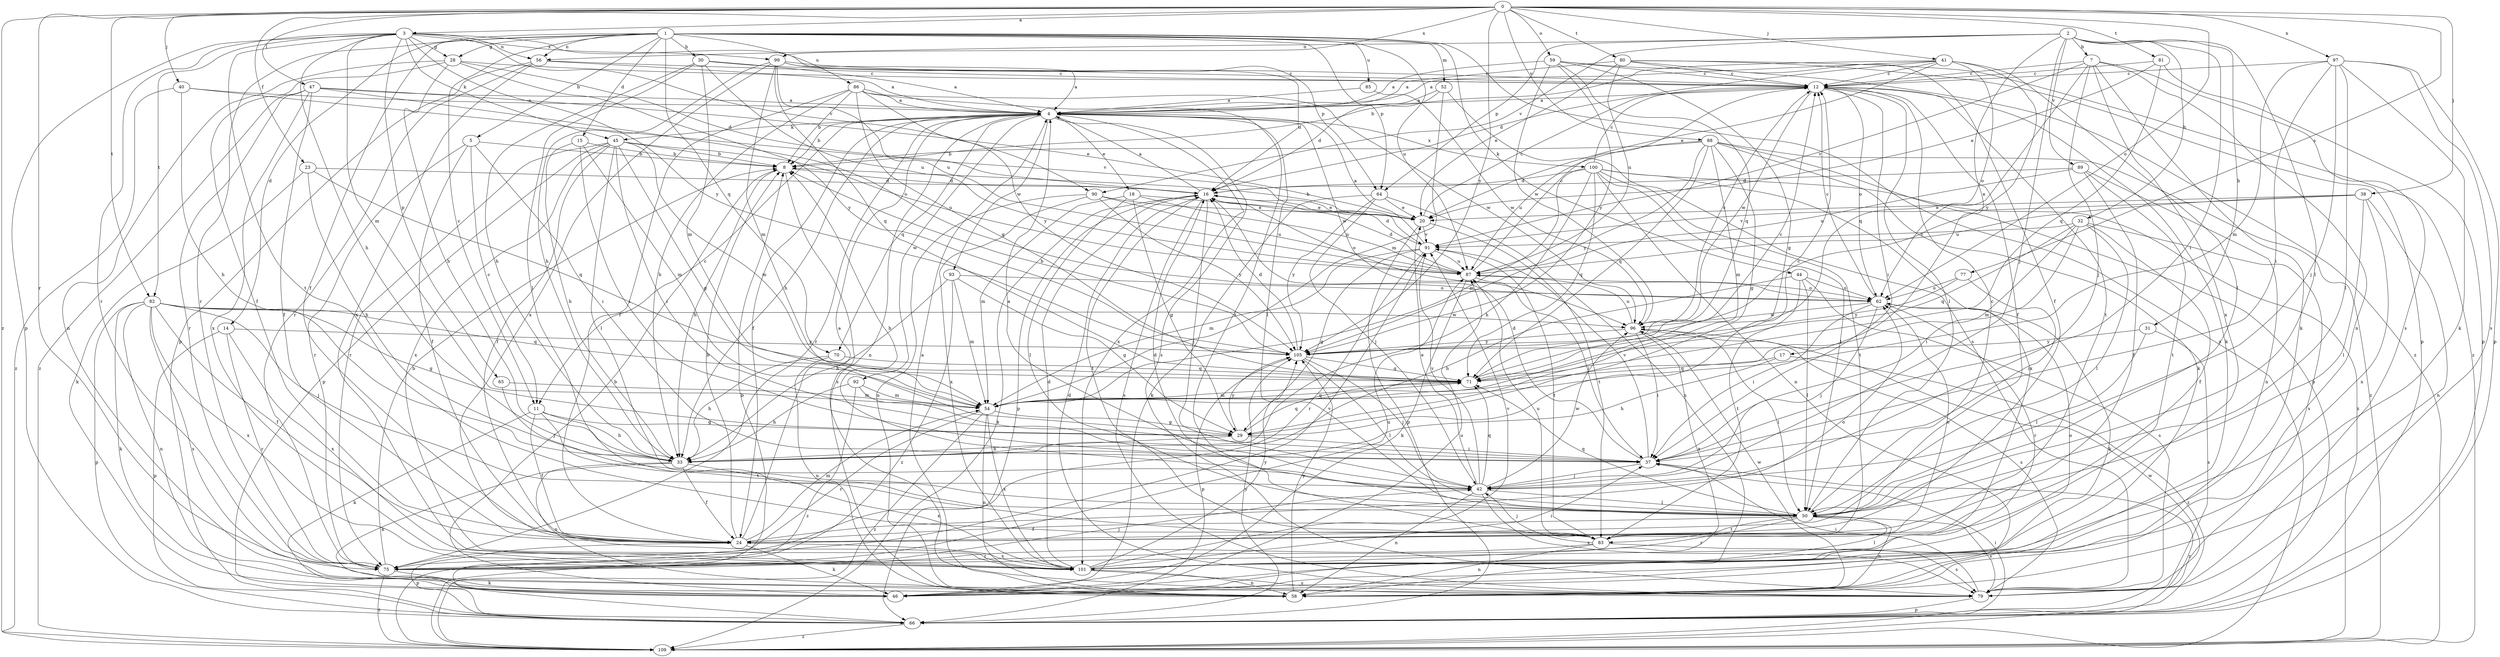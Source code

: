 strict digraph  {
0;
1;
2;
3;
4;
5;
7;
8;
11;
12;
14;
15;
16;
17;
18;
20;
23;
24;
28;
29;
30;
31;
32;
33;
37;
38;
40;
41;
42;
44;
45;
46;
47;
50;
52;
54;
56;
58;
59;
62;
64;
65;
66;
70;
71;
75;
77;
79;
80;
81;
82;
83;
85;
86;
87;
88;
89;
90;
91;
92;
93;
96;
97;
99;
100;
101;
105;
109;
0 -> 3  [label=a];
0 -> 23  [label=f];
0 -> 38  [label=j];
0 -> 40  [label=j];
0 -> 41  [label=j];
0 -> 47  [label=l];
0 -> 59  [label=o];
0 -> 62  [label=o];
0 -> 75  [label=r];
0 -> 77  [label=s];
0 -> 80  [label=t];
0 -> 81  [label=t];
0 -> 82  [label=t];
0 -> 88  [label=v];
0 -> 97  [label=x];
0 -> 99  [label=x];
0 -> 105  [label=y];
0 -> 109  [label=z];
1 -> 5  [label=b];
1 -> 11  [label=c];
1 -> 14  [label=d];
1 -> 15  [label=d];
1 -> 24  [label=f];
1 -> 28  [label=g];
1 -> 30  [label=h];
1 -> 44  [label=k];
1 -> 52  [label=m];
1 -> 56  [label=n];
1 -> 64  [label=p];
1 -> 70  [label=q];
1 -> 75  [label=r];
1 -> 85  [label=u];
1 -> 86  [label=u];
1 -> 87  [label=u];
1 -> 109  [label=z];
2 -> 7  [label=b];
2 -> 17  [label=e];
2 -> 31  [label=h];
2 -> 32  [label=h];
2 -> 37  [label=i];
2 -> 42  [label=j];
2 -> 50  [label=l];
2 -> 56  [label=n];
2 -> 64  [label=p];
2 -> 89  [label=v];
2 -> 90  [label=v];
3 -> 28  [label=g];
3 -> 33  [label=h];
3 -> 45  [label=k];
3 -> 54  [label=m];
3 -> 56  [label=n];
3 -> 64  [label=p];
3 -> 65  [label=p];
3 -> 66  [label=p];
3 -> 75  [label=r];
3 -> 82  [label=t];
3 -> 83  [label=t];
3 -> 90  [label=v];
3 -> 99  [label=x];
3 -> 105  [label=y];
4 -> 8  [label=b];
4 -> 11  [label=c];
4 -> 18  [label=e];
4 -> 24  [label=f];
4 -> 33  [label=h];
4 -> 45  [label=k];
4 -> 50  [label=l];
4 -> 58  [label=n];
4 -> 70  [label=q];
4 -> 75  [label=r];
4 -> 79  [label=s];
4 -> 92  [label=w];
4 -> 93  [label=w];
4 -> 96  [label=w];
4 -> 100  [label=x];
4 -> 101  [label=x];
5 -> 8  [label=b];
5 -> 11  [label=c];
5 -> 24  [label=f];
5 -> 37  [label=i];
5 -> 75  [label=r];
7 -> 12  [label=c];
7 -> 42  [label=j];
7 -> 46  [label=k];
7 -> 58  [label=n];
7 -> 71  [label=q];
7 -> 79  [label=s];
7 -> 91  [label=v];
7 -> 101  [label=x];
8 -> 16  [label=d];
8 -> 33  [label=h];
8 -> 79  [label=s];
11 -> 24  [label=f];
11 -> 29  [label=g];
11 -> 33  [label=h];
11 -> 46  [label=k];
11 -> 83  [label=t];
12 -> 4  [label=a];
12 -> 24  [label=f];
12 -> 37  [label=i];
12 -> 46  [label=k];
12 -> 50  [label=l];
12 -> 62  [label=o];
12 -> 83  [label=t];
12 -> 96  [label=w];
14 -> 66  [label=p];
14 -> 75  [label=r];
14 -> 101  [label=x];
14 -> 105  [label=y];
15 -> 8  [label=b];
15 -> 33  [label=h];
15 -> 37  [label=i];
15 -> 54  [label=m];
16 -> 4  [label=a];
16 -> 20  [label=e];
16 -> 42  [label=j];
16 -> 62  [label=o];
16 -> 66  [label=p];
16 -> 79  [label=s];
16 -> 83  [label=t];
16 -> 109  [label=z];
17 -> 33  [label=h];
17 -> 71  [label=q];
17 -> 109  [label=z];
18 -> 20  [label=e];
18 -> 29  [label=g];
18 -> 50  [label=l];
18 -> 54  [label=m];
18 -> 87  [label=u];
20 -> 8  [label=b];
20 -> 12  [label=c];
20 -> 66  [label=p];
20 -> 83  [label=t];
20 -> 91  [label=v];
23 -> 16  [label=d];
23 -> 33  [label=h];
23 -> 46  [label=k];
23 -> 71  [label=q];
24 -> 4  [label=a];
24 -> 8  [label=b];
24 -> 46  [label=k];
24 -> 54  [label=m];
24 -> 62  [label=o];
24 -> 66  [label=p];
24 -> 101  [label=x];
28 -> 12  [label=c];
28 -> 16  [label=d];
28 -> 24  [label=f];
28 -> 33  [label=h];
28 -> 58  [label=n];
28 -> 105  [label=y];
29 -> 12  [label=c];
29 -> 33  [label=h];
29 -> 37  [label=i];
29 -> 71  [label=q];
29 -> 105  [label=y];
30 -> 4  [label=a];
30 -> 12  [label=c];
30 -> 33  [label=h];
30 -> 50  [label=l];
30 -> 54  [label=m];
30 -> 87  [label=u];
31 -> 50  [label=l];
31 -> 79  [label=s];
31 -> 105  [label=y];
32 -> 24  [label=f];
32 -> 37  [label=i];
32 -> 50  [label=l];
32 -> 54  [label=m];
32 -> 71  [label=q];
32 -> 79  [label=s];
32 -> 91  [label=v];
33 -> 24  [label=f];
33 -> 46  [label=k];
33 -> 58  [label=n];
33 -> 101  [label=x];
37 -> 16  [label=d];
37 -> 42  [label=j];
37 -> 91  [label=v];
37 -> 109  [label=z];
38 -> 20  [label=e];
38 -> 50  [label=l];
38 -> 58  [label=n];
38 -> 87  [label=u];
38 -> 91  [label=v];
38 -> 101  [label=x];
40 -> 4  [label=a];
40 -> 33  [label=h];
40 -> 91  [label=v];
40 -> 109  [label=z];
41 -> 4  [label=a];
41 -> 8  [label=b];
41 -> 12  [label=c];
41 -> 16  [label=d];
41 -> 20  [label=e];
41 -> 50  [label=l];
41 -> 62  [label=o];
41 -> 105  [label=y];
42 -> 4  [label=a];
42 -> 8  [label=b];
42 -> 20  [label=e];
42 -> 50  [label=l];
42 -> 58  [label=n];
42 -> 71  [label=q];
42 -> 79  [label=s];
42 -> 91  [label=v];
42 -> 96  [label=w];
44 -> 33  [label=h];
44 -> 50  [label=l];
44 -> 62  [label=o];
44 -> 79  [label=s];
44 -> 83  [label=t];
45 -> 8  [label=b];
45 -> 24  [label=f];
45 -> 29  [label=g];
45 -> 37  [label=i];
45 -> 50  [label=l];
45 -> 54  [label=m];
45 -> 66  [label=p];
45 -> 75  [label=r];
45 -> 87  [label=u];
45 -> 101  [label=x];
46 -> 8  [label=b];
46 -> 87  [label=u];
47 -> 4  [label=a];
47 -> 20  [label=e];
47 -> 24  [label=f];
47 -> 62  [label=o];
47 -> 75  [label=r];
47 -> 101  [label=x];
47 -> 109  [label=z];
50 -> 12  [label=c];
50 -> 16  [label=d];
50 -> 24  [label=f];
50 -> 58  [label=n];
50 -> 71  [label=q];
50 -> 75  [label=r];
50 -> 79  [label=s];
50 -> 83  [label=t];
52 -> 4  [label=a];
52 -> 16  [label=d];
52 -> 54  [label=m];
52 -> 79  [label=s];
54 -> 29  [label=g];
54 -> 58  [label=n];
54 -> 71  [label=q];
54 -> 75  [label=r];
54 -> 101  [label=x];
54 -> 109  [label=z];
56 -> 4  [label=a];
56 -> 12  [label=c];
56 -> 66  [label=p];
56 -> 75  [label=r];
56 -> 101  [label=x];
58 -> 4  [label=a];
58 -> 96  [label=w];
58 -> 105  [label=y];
59 -> 4  [label=a];
59 -> 12  [label=c];
59 -> 29  [label=g];
59 -> 71  [label=q];
59 -> 96  [label=w];
59 -> 105  [label=y];
59 -> 109  [label=z];
62 -> 12  [label=c];
62 -> 37  [label=i];
62 -> 42  [label=j];
62 -> 46  [label=k];
62 -> 75  [label=r];
62 -> 96  [label=w];
64 -> 20  [label=e];
64 -> 42  [label=j];
64 -> 46  [label=k];
64 -> 58  [label=n];
64 -> 105  [label=y];
65 -> 42  [label=j];
65 -> 54  [label=m];
66 -> 8  [label=b];
66 -> 37  [label=i];
66 -> 96  [label=w];
66 -> 105  [label=y];
66 -> 109  [label=z];
70 -> 33  [label=h];
70 -> 58  [label=n];
70 -> 71  [label=q];
71 -> 12  [label=c];
71 -> 54  [label=m];
75 -> 8  [label=b];
75 -> 42  [label=j];
75 -> 46  [label=k];
75 -> 87  [label=u];
75 -> 91  [label=v];
75 -> 109  [label=z];
77 -> 37  [label=i];
77 -> 62  [label=o];
77 -> 105  [label=y];
79 -> 16  [label=d];
79 -> 37  [label=i];
79 -> 66  [label=p];
80 -> 4  [label=a];
80 -> 12  [label=c];
80 -> 20  [label=e];
80 -> 24  [label=f];
80 -> 66  [label=p];
80 -> 87  [label=u];
80 -> 109  [label=z];
81 -> 12  [label=c];
81 -> 20  [label=e];
81 -> 66  [label=p];
81 -> 71  [label=q];
82 -> 24  [label=f];
82 -> 29  [label=g];
82 -> 42  [label=j];
82 -> 46  [label=k];
82 -> 58  [label=n];
82 -> 66  [label=p];
82 -> 71  [label=q];
82 -> 79  [label=s];
82 -> 96  [label=w];
82 -> 101  [label=x];
83 -> 42  [label=j];
83 -> 58  [label=n];
83 -> 62  [label=o];
83 -> 75  [label=r];
83 -> 79  [label=s];
83 -> 87  [label=u];
85 -> 4  [label=a];
85 -> 96  [label=w];
86 -> 4  [label=a];
86 -> 8  [label=b];
86 -> 24  [label=f];
86 -> 33  [label=h];
86 -> 71  [label=q];
86 -> 83  [label=t];
86 -> 96  [label=w];
86 -> 105  [label=y];
87 -> 12  [label=c];
87 -> 16  [label=d];
87 -> 37  [label=i];
87 -> 46  [label=k];
87 -> 62  [label=o];
88 -> 8  [label=b];
88 -> 29  [label=g];
88 -> 46  [label=k];
88 -> 54  [label=m];
88 -> 66  [label=p];
88 -> 71  [label=q];
88 -> 87  [label=u];
88 -> 105  [label=y];
88 -> 109  [label=z];
89 -> 16  [label=d];
89 -> 24  [label=f];
89 -> 58  [label=n];
89 -> 83  [label=t];
89 -> 87  [label=u];
90 -> 20  [label=e];
90 -> 58  [label=n];
90 -> 87  [label=u];
90 -> 101  [label=x];
90 -> 105  [label=y];
91 -> 4  [label=a];
91 -> 16  [label=d];
91 -> 29  [label=g];
91 -> 54  [label=m];
91 -> 75  [label=r];
91 -> 83  [label=t];
91 -> 87  [label=u];
92 -> 33  [label=h];
92 -> 37  [label=i];
92 -> 54  [label=m];
92 -> 109  [label=z];
93 -> 29  [label=g];
93 -> 33  [label=h];
93 -> 54  [label=m];
93 -> 62  [label=o];
93 -> 109  [label=z];
96 -> 12  [label=c];
96 -> 37  [label=i];
96 -> 50  [label=l];
96 -> 79  [label=s];
96 -> 87  [label=u];
96 -> 101  [label=x];
96 -> 105  [label=y];
97 -> 12  [label=c];
97 -> 37  [label=i];
97 -> 42  [label=j];
97 -> 46  [label=k];
97 -> 50  [label=l];
97 -> 54  [label=m];
97 -> 66  [label=p];
97 -> 79  [label=s];
99 -> 4  [label=a];
99 -> 12  [label=c];
99 -> 16  [label=d];
99 -> 33  [label=h];
99 -> 54  [label=m];
99 -> 71  [label=q];
99 -> 87  [label=u];
99 -> 101  [label=x];
100 -> 12  [label=c];
100 -> 16  [label=d];
100 -> 33  [label=h];
100 -> 50  [label=l];
100 -> 54  [label=m];
100 -> 58  [label=n];
100 -> 71  [label=q];
100 -> 83  [label=t];
100 -> 101  [label=x];
100 -> 109  [label=z];
101 -> 16  [label=d];
101 -> 37  [label=i];
101 -> 50  [label=l];
101 -> 58  [label=n];
101 -> 62  [label=o];
101 -> 79  [label=s];
101 -> 91  [label=v];
101 -> 105  [label=y];
105 -> 8  [label=b];
105 -> 16  [label=d];
105 -> 42  [label=j];
105 -> 50  [label=l];
105 -> 66  [label=p];
105 -> 71  [label=q];
}
